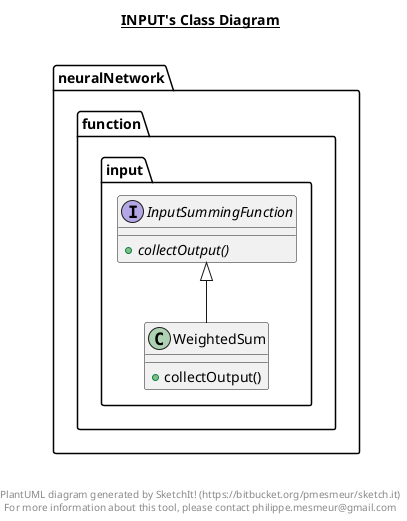 @startuml

title __INPUT's Class Diagram__\n

  package neuralNetwork.function.input {
    interface InputSummingFunction {
        {abstract} + collectOutput()
    }
  }
  

  package neuralNetwork.function.input {
    class WeightedSum {
        + collectOutput()
    }
  }
  

  WeightedSum -up-|> InputSummingFunction


right footer


PlantUML diagram generated by SketchIt! (https://bitbucket.org/pmesmeur/sketch.it)
For more information about this tool, please contact philippe.mesmeur@gmail.com
endfooter

@enduml
